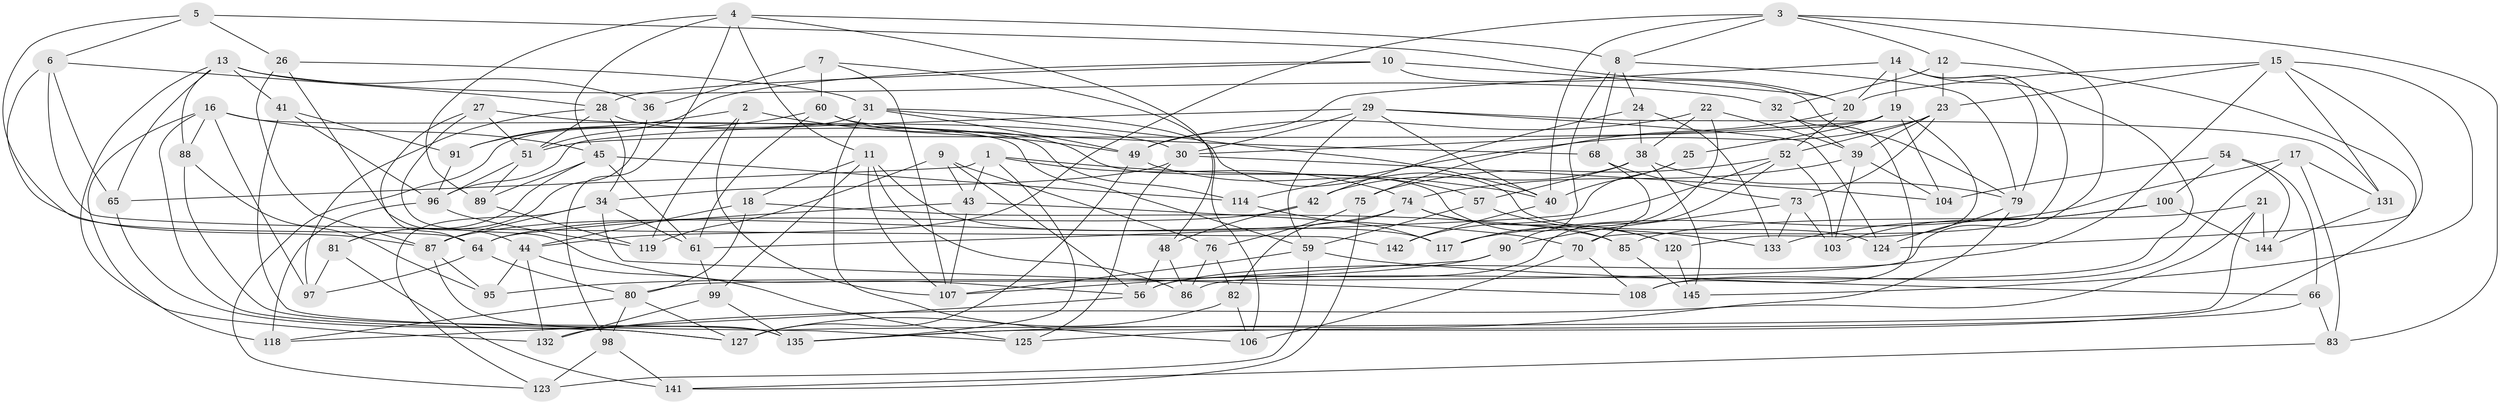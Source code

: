 // original degree distribution, {4: 1.0}
// Generated by graph-tools (version 1.1) at 2025/11/02/27/25 16:11:42]
// undirected, 101 vertices, 239 edges
graph export_dot {
graph [start="1"]
  node [color=gray90,style=filled];
  1 [super="+77"];
  2;
  3 [super="+47"];
  4 [super="+136"];
  5;
  6 [super="+101"];
  7 [super="+105"];
  8 [super="+35"];
  9;
  10;
  11 [super="+69"];
  12;
  13 [super="+78"];
  14 [super="+55"];
  15 [super="+137"];
  16 [super="+63"];
  17;
  18;
  19 [super="+134"];
  20 [super="+53"];
  21;
  22;
  23 [super="+92"];
  24;
  25;
  26;
  27;
  28 [super="+84"];
  29 [super="+109"];
  30 [super="+50"];
  31 [super="+33"];
  32;
  34 [super="+37"];
  36;
  38 [super="+111"];
  39 [super="+71"];
  40 [super="+58"];
  41;
  42;
  43 [super="+46"];
  44 [super="+126"];
  45 [super="+112"];
  48;
  49 [super="+72"];
  51 [super="+130"];
  52 [super="+121"];
  54;
  56 [super="+94"];
  57;
  59 [super="+62"];
  60 [super="+128"];
  61 [super="+143"];
  64 [super="+67"];
  65;
  66;
  68 [super="+93"];
  70 [super="+138"];
  73 [super="+115"];
  74 [super="+116"];
  75;
  76;
  79 [super="+102"];
  80 [super="+110"];
  81;
  82;
  83;
  85;
  86;
  87 [super="+139"];
  88;
  89;
  90;
  91;
  95;
  96 [super="+113"];
  97;
  98;
  99;
  100;
  103;
  104;
  106;
  107 [super="+122"];
  108;
  114;
  117;
  118;
  119;
  120;
  123;
  124;
  125;
  127 [super="+129"];
  131;
  132;
  133;
  135 [super="+140"];
  141;
  142;
  144;
  145;
  1 -- 43 [weight=2];
  1 -- 135;
  1 -- 74;
  1 -- 40;
  1 -- 65;
  2 -- 91;
  2 -- 119;
  2 -- 49;
  2 -- 107;
  3 -- 12;
  3 -- 80;
  3 -- 44;
  3 -- 8;
  3 -- 83;
  3 -- 40;
  4 -- 89;
  4 -- 8;
  4 -- 98;
  4 -- 48;
  4 -- 11;
  4 -- 45;
  5 -- 26;
  5 -- 6;
  5 -- 20;
  5 -- 64;
  6 -- 142 [weight=2];
  6 -- 87;
  6 -- 65;
  6 -- 28;
  7 -- 106;
  7 -- 36 [weight=2];
  7 -- 60 [weight=2];
  7 -- 107;
  8 -- 68;
  8 -- 24;
  8 -- 90;
  8 -- 79;
  9 -- 76;
  9 -- 119;
  9 -- 56;
  9 -- 43;
  10 -- 20;
  10 -- 51;
  10 -- 79;
  10 -- 28;
  11 -- 117;
  11 -- 18;
  11 -- 99;
  11 -- 107;
  11 -- 86;
  12 -- 32;
  12 -- 135;
  12 -- 23;
  13 -- 32;
  13 -- 65;
  13 -- 132;
  13 -- 88;
  13 -- 41;
  13 -- 36;
  14 -- 86;
  14 -- 70;
  14 -- 20;
  14 -- 19;
  14 -- 49;
  14 -- 79;
  15 -- 145;
  15 -- 20;
  15 -- 23;
  15 -- 56;
  15 -- 131;
  15 -- 124;
  16 -- 118;
  16 -- 88;
  16 -- 127;
  16 -- 97;
  16 -- 59;
  16 -- 45;
  17 -- 83;
  17 -- 131;
  17 -- 108;
  17 -- 117;
  18 -- 85;
  18 -- 44;
  18 -- 80;
  19 -- 104;
  19 -- 120;
  19 -- 30;
  19 -- 51;
  19 -- 25;
  20 -- 52;
  20 -- 75;
  21 -- 127;
  21 -- 144;
  21 -- 85;
  21 -- 132;
  22 -- 39;
  22 -- 117;
  22 -- 38;
  22 -- 49;
  23 -- 39;
  23 -- 73;
  23 -- 114;
  23 -- 52;
  24 -- 133;
  24 -- 42;
  24 -- 38;
  25 -- 40;
  25 -- 61 [weight=2];
  26 -- 87;
  26 -- 44;
  26 -- 31;
  27 -- 56;
  27 -- 30;
  27 -- 51;
  27 -- 64;
  28 -- 97;
  28 -- 114;
  28 -- 34;
  28 -- 51;
  29 -- 124;
  29 -- 96;
  29 -- 59;
  29 -- 40;
  29 -- 131;
  29 -- 30;
  30 -- 104;
  30 -- 125;
  30 -- 34;
  31 -- 49;
  31 -- 106;
  31 -- 123;
  31 -- 124;
  31 -- 40;
  32 -- 108;
  32 -- 39;
  34 -- 108;
  34 -- 123;
  34 -- 61;
  34 -- 87;
  36 -- 81;
  38 -- 57;
  38 -- 42;
  38 -- 145;
  38 -- 79;
  39 -- 74;
  39 -- 104;
  39 -- 103;
  40 -- 142;
  41 -- 91;
  41 -- 125;
  41 -- 96;
  42 -- 48;
  42 -- 64;
  43 -- 107;
  43 -- 70;
  43 -- 64;
  44 -- 132;
  44 -- 125;
  44 -- 95;
  45 -- 81;
  45 -- 89;
  45 -- 114;
  45 -- 61;
  48 -- 86;
  48 -- 56;
  49 -- 127;
  49 -- 57;
  51 -- 96;
  51 -- 89;
  52 -- 75;
  52 -- 142;
  52 -- 56;
  52 -- 103;
  54 -- 100;
  54 -- 144;
  54 -- 66;
  54 -- 104;
  56 -- 118;
  57 -- 133;
  57 -- 59;
  59 -- 66;
  59 -- 123;
  59 -- 107;
  60 -- 120;
  60 -- 91;
  60 -- 61;
  60 -- 68;
  61 -- 99;
  64 -- 97;
  64 -- 80;
  65 -- 127;
  66 -- 83;
  66 -- 125;
  68 -- 70 [weight=2];
  68 -- 73 [weight=2];
  70 -- 108;
  70 -- 106;
  73 -- 90;
  73 -- 133;
  73 -- 103;
  74 -- 82;
  74 -- 85;
  74 -- 120;
  74 -- 87;
  75 -- 76;
  75 -- 141;
  76 -- 86;
  76 -- 82;
  79 -- 124;
  79 -- 135;
  80 -- 98;
  80 -- 118;
  80 -- 127;
  81 -- 141;
  81 -- 97;
  82 -- 106;
  82 -- 127;
  83 -- 141;
  85 -- 145;
  87 -- 95;
  87 -- 135;
  88 -- 95;
  88 -- 135;
  89 -- 119;
  90 -- 107;
  90 -- 95;
  91 -- 96;
  96 -- 119;
  96 -- 118;
  98 -- 141;
  98 -- 123;
  99 -- 132;
  99 -- 135;
  100 -- 103;
  100 -- 144;
  100 -- 133;
  114 -- 117;
  120 -- 145;
  131 -- 144;
}
